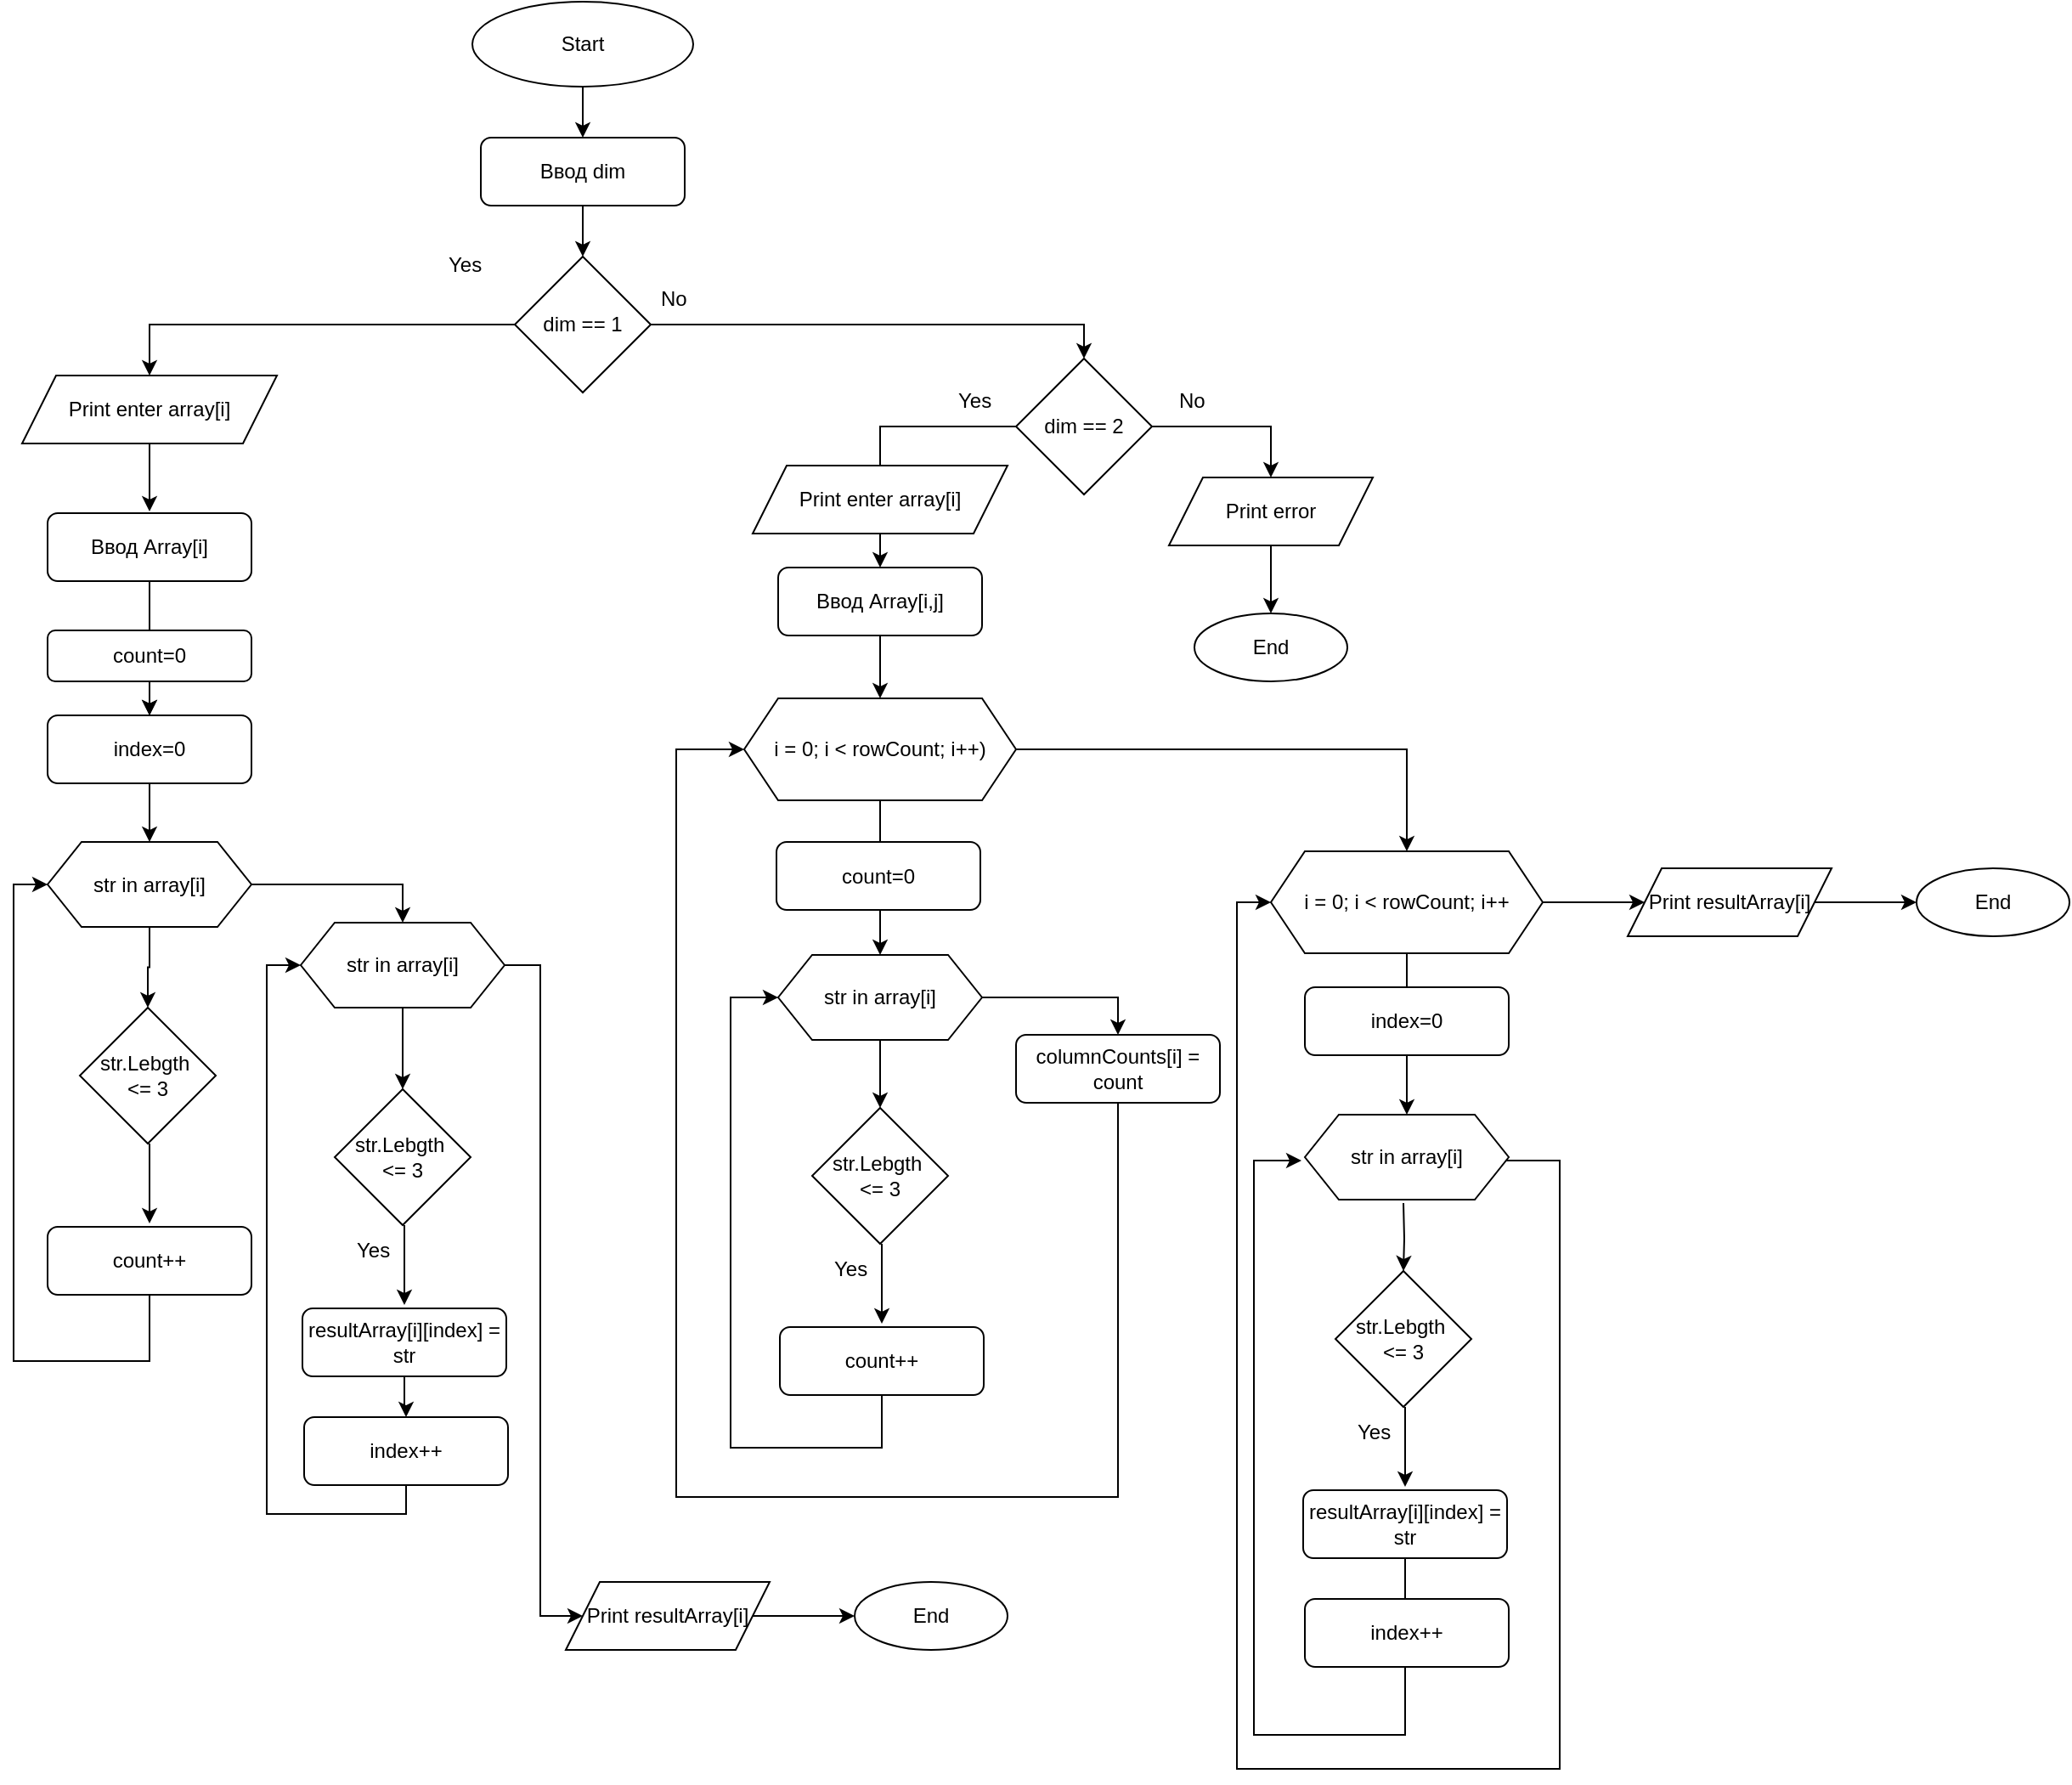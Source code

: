 <mxfile version="24.3.1" type="device">
  <diagram name="Страница — 1" id="HUKCngdIdoDs0HZhEfSQ">
    <mxGraphModel dx="2501" dy="820" grid="1" gridSize="10" guides="1" tooltips="1" connect="1" arrows="1" fold="1" page="1" pageScale="1" pageWidth="827" pageHeight="1169" math="0" shadow="0">
      <root>
        <mxCell id="0" />
        <mxCell id="1" parent="0" />
        <mxCell id="NRf6T1NoVGA92quWr3LB-4" value="" style="edgeStyle=orthogonalEdgeStyle;rounded=0;orthogonalLoop=1;jettySize=auto;html=1;" edge="1" parent="1" source="NRf6T1NoVGA92quWr3LB-1" target="NRf6T1NoVGA92quWr3LB-3">
          <mxGeometry relative="1" as="geometry" />
        </mxCell>
        <mxCell id="NRf6T1NoVGA92quWr3LB-1" value="Start" style="ellipse;whiteSpace=wrap;html=1;" vertex="1" parent="1">
          <mxGeometry x="270" y="50" width="130" height="50" as="geometry" />
        </mxCell>
        <mxCell id="NRf6T1NoVGA92quWr3LB-12" style="edgeStyle=orthogonalEdgeStyle;rounded=0;orthogonalLoop=1;jettySize=auto;html=1;exitX=0.5;exitY=1;exitDx=0;exitDy=0;entryX=0.5;entryY=0;entryDx=0;entryDy=0;" edge="1" parent="1" source="NRf6T1NoVGA92quWr3LB-3" target="NRf6T1NoVGA92quWr3LB-5">
          <mxGeometry relative="1" as="geometry" />
        </mxCell>
        <mxCell id="NRf6T1NoVGA92quWr3LB-3" value="Ввод dim" style="rounded=1;whiteSpace=wrap;html=1;" vertex="1" parent="1">
          <mxGeometry x="275" y="130" width="120" height="40" as="geometry" />
        </mxCell>
        <mxCell id="NRf6T1NoVGA92quWr3LB-9" style="edgeStyle=orthogonalEdgeStyle;rounded=0;orthogonalLoop=1;jettySize=auto;html=1;entryX=0.5;entryY=0;entryDx=0;entryDy=0;" edge="1" parent="1" source="NRf6T1NoVGA92quWr3LB-5" target="NRf6T1NoVGA92quWr3LB-7">
          <mxGeometry relative="1" as="geometry" />
        </mxCell>
        <mxCell id="NRf6T1NoVGA92quWr3LB-115" style="edgeStyle=orthogonalEdgeStyle;rounded=0;orthogonalLoop=1;jettySize=auto;html=1;entryX=0.5;entryY=0;entryDx=0;entryDy=0;" edge="1" parent="1" source="NRf6T1NoVGA92quWr3LB-5" target="NRf6T1NoVGA92quWr3LB-18">
          <mxGeometry relative="1" as="geometry" />
        </mxCell>
        <mxCell id="NRf6T1NoVGA92quWr3LB-5" value="dim == 1" style="rhombus;whiteSpace=wrap;html=1;" vertex="1" parent="1">
          <mxGeometry x="295" y="200" width="80" height="80" as="geometry" />
        </mxCell>
        <mxCell id="NRf6T1NoVGA92quWr3LB-100" value="" style="edgeStyle=orthogonalEdgeStyle;rounded=0;orthogonalLoop=1;jettySize=auto;html=1;" edge="1" parent="1" source="NRf6T1NoVGA92quWr3LB-6" target="NRf6T1NoVGA92quWr3LB-98">
          <mxGeometry relative="1" as="geometry" />
        </mxCell>
        <mxCell id="NRf6T1NoVGA92quWr3LB-6" value="Ввод Array[i]" style="rounded=1;whiteSpace=wrap;html=1;" vertex="1" parent="1">
          <mxGeometry x="20" y="351" width="120" height="40" as="geometry" />
        </mxCell>
        <mxCell id="NRf6T1NoVGA92quWr3LB-11" style="edgeStyle=orthogonalEdgeStyle;rounded=0;orthogonalLoop=1;jettySize=auto;html=1;entryX=0.5;entryY=0;entryDx=0;entryDy=0;" edge="1" parent="1" source="NRf6T1NoVGA92quWr3LB-7" target="NRf6T1NoVGA92quWr3LB-8">
          <mxGeometry relative="1" as="geometry" />
        </mxCell>
        <mxCell id="NRf6T1NoVGA92quWr3LB-15" style="edgeStyle=orthogonalEdgeStyle;rounded=0;orthogonalLoop=1;jettySize=auto;html=1;exitX=1;exitY=0.5;exitDx=0;exitDy=0;entryX=0.5;entryY=0;entryDx=0;entryDy=0;" edge="1" parent="1" source="NRf6T1NoVGA92quWr3LB-7" target="NRf6T1NoVGA92quWr3LB-14">
          <mxGeometry relative="1" as="geometry" />
        </mxCell>
        <mxCell id="NRf6T1NoVGA92quWr3LB-7" value="dim == 2" style="rhombus;whiteSpace=wrap;html=1;" vertex="1" parent="1">
          <mxGeometry x="590" y="260" width="80" height="80" as="geometry" />
        </mxCell>
        <mxCell id="NRf6T1NoVGA92quWr3LB-57" value="" style="edgeStyle=orthogonalEdgeStyle;rounded=0;orthogonalLoop=1;jettySize=auto;html=1;" edge="1" parent="1" source="NRf6T1NoVGA92quWr3LB-8">
          <mxGeometry relative="1" as="geometry">
            <mxPoint x="510" y="460" as="targetPoint" />
          </mxGeometry>
        </mxCell>
        <mxCell id="NRf6T1NoVGA92quWr3LB-8" value="Ввод Array[i,j]" style="rounded=1;whiteSpace=wrap;html=1;" vertex="1" parent="1">
          <mxGeometry x="450" y="383" width="120" height="40" as="geometry" />
        </mxCell>
        <mxCell id="NRf6T1NoVGA92quWr3LB-13" value="End" style="ellipse;whiteSpace=wrap;html=1;" vertex="1" parent="1">
          <mxGeometry x="695" y="410" width="90" height="40" as="geometry" />
        </mxCell>
        <mxCell id="NRf6T1NoVGA92quWr3LB-16" style="edgeStyle=orthogonalEdgeStyle;rounded=0;orthogonalLoop=1;jettySize=auto;html=1;exitX=0.5;exitY=1;exitDx=0;exitDy=0;" edge="1" parent="1" source="NRf6T1NoVGA92quWr3LB-14">
          <mxGeometry relative="1" as="geometry">
            <mxPoint x="740" y="370" as="targetPoint" />
          </mxGeometry>
        </mxCell>
        <mxCell id="NRf6T1NoVGA92quWr3LB-17" value="" style="edgeStyle=orthogonalEdgeStyle;rounded=0;orthogonalLoop=1;jettySize=auto;html=1;" edge="1" parent="1" source="NRf6T1NoVGA92quWr3LB-14" target="NRf6T1NoVGA92quWr3LB-13">
          <mxGeometry relative="1" as="geometry" />
        </mxCell>
        <mxCell id="NRf6T1NoVGA92quWr3LB-14" value="Print error" style="shape=parallelogram;perimeter=parallelogramPerimeter;whiteSpace=wrap;html=1;fixedSize=1;" vertex="1" parent="1">
          <mxGeometry x="680" y="330" width="120" height="40" as="geometry" />
        </mxCell>
        <mxCell id="NRf6T1NoVGA92quWr3LB-116" value="" style="edgeStyle=orthogonalEdgeStyle;rounded=0;orthogonalLoop=1;jettySize=auto;html=1;" edge="1" parent="1" source="NRf6T1NoVGA92quWr3LB-18">
          <mxGeometry relative="1" as="geometry">
            <mxPoint x="80" y="350" as="targetPoint" />
          </mxGeometry>
        </mxCell>
        <mxCell id="NRf6T1NoVGA92quWr3LB-18" value="Print enter array[i]" style="shape=parallelogram;perimeter=parallelogramPerimeter;whiteSpace=wrap;html=1;fixedSize=1;" vertex="1" parent="1">
          <mxGeometry x="5" y="270" width="150" height="40" as="geometry" />
        </mxCell>
        <mxCell id="NRf6T1NoVGA92quWr3LB-19" value="Print enter array[i]" style="shape=parallelogram;perimeter=parallelogramPerimeter;whiteSpace=wrap;html=1;fixedSize=1;" vertex="1" parent="1">
          <mxGeometry x="435" y="323" width="150" height="40" as="geometry" />
        </mxCell>
        <mxCell id="NRf6T1NoVGA92quWr3LB-22" value="Yes" style="text;strokeColor=none;fillColor=none;align=left;verticalAlign=middle;spacingLeft=4;spacingRight=4;overflow=hidden;points=[[0,0.5],[1,0.5]];portConstraint=eastwest;rotatable=0;whiteSpace=wrap;html=1;" vertex="1" parent="1">
          <mxGeometry x="250" y="190" width="80" height="30" as="geometry" />
        </mxCell>
        <mxCell id="NRf6T1NoVGA92quWr3LB-23" value="No" style="text;strokeColor=none;fillColor=none;align=left;verticalAlign=middle;spacingLeft=4;spacingRight=4;overflow=hidden;points=[[0,0.5],[1,0.5]];portConstraint=eastwest;rotatable=0;whiteSpace=wrap;html=1;" vertex="1" parent="1">
          <mxGeometry x="375" y="210" width="80" height="30" as="geometry" />
        </mxCell>
        <mxCell id="NRf6T1NoVGA92quWr3LB-24" value="No" style="text;strokeColor=none;fillColor=none;align=left;verticalAlign=middle;spacingLeft=4;spacingRight=4;overflow=hidden;points=[[0,0.5],[1,0.5]];portConstraint=eastwest;rotatable=0;whiteSpace=wrap;html=1;" vertex="1" parent="1">
          <mxGeometry x="680" y="270" width="80" height="30" as="geometry" />
        </mxCell>
        <mxCell id="NRf6T1NoVGA92quWr3LB-25" value="Yes" style="text;strokeColor=none;fillColor=none;align=left;verticalAlign=middle;spacingLeft=4;spacingRight=4;overflow=hidden;points=[[0,0.5],[1,0.5]];portConstraint=eastwest;rotatable=0;whiteSpace=wrap;html=1;" vertex="1" parent="1">
          <mxGeometry x="550" y="270" width="80" height="30" as="geometry" />
        </mxCell>
        <mxCell id="NRf6T1NoVGA92quWr3LB-46" value="" style="edgeStyle=orthogonalEdgeStyle;rounded=0;orthogonalLoop=1;jettySize=auto;html=1;" edge="1" parent="1">
          <mxGeometry relative="1" as="geometry">
            <mxPoint x="511" y="781" as="sourcePoint" />
            <mxPoint x="511" y="828" as="targetPoint" />
          </mxGeometry>
        </mxCell>
        <mxCell id="NRf6T1NoVGA92quWr3LB-48" value="str.Lebgth&amp;nbsp;&lt;div&gt;&amp;lt;= 3&lt;/div&gt;" style="rhombus;whiteSpace=wrap;html=1;" vertex="1" parent="1">
          <mxGeometry x="470" y="701" width="80" height="80" as="geometry" />
        </mxCell>
        <mxCell id="NRf6T1NoVGA92quWr3LB-51" style="edgeStyle=orthogonalEdgeStyle;rounded=0;orthogonalLoop=1;jettySize=auto;html=1;entryX=0;entryY=0.5;entryDx=0;entryDy=0;" edge="1" parent="1" source="NRf6T1NoVGA92quWr3LB-52" target="NRf6T1NoVGA92quWr3LB-68">
          <mxGeometry relative="1" as="geometry">
            <Array as="points">
              <mxPoint x="511" y="901" />
              <mxPoint x="422" y="901" />
              <mxPoint x="422" y="636" />
            </Array>
            <mxPoint x="471" y="741" as="targetPoint" />
          </mxGeometry>
        </mxCell>
        <mxCell id="NRf6T1NoVGA92quWr3LB-52" value="count++" style="rounded=1;whiteSpace=wrap;html=1;" vertex="1" parent="1">
          <mxGeometry x="451" y="830" width="120" height="40" as="geometry" />
        </mxCell>
        <mxCell id="NRf6T1NoVGA92quWr3LB-53" value="Yes" style="text;strokeColor=none;fillColor=none;align=left;verticalAlign=middle;spacingLeft=4;spacingRight=4;overflow=hidden;points=[[0,0.5],[1,0.5]];portConstraint=eastwest;rotatable=0;whiteSpace=wrap;html=1;" vertex="1" parent="1">
          <mxGeometry x="477" y="781" width="80" height="30" as="geometry" />
        </mxCell>
        <mxCell id="NRf6T1NoVGA92quWr3LB-70" value="" style="edgeStyle=orthogonalEdgeStyle;rounded=0;orthogonalLoop=1;jettySize=auto;html=1;" edge="1" parent="1" source="NRf6T1NoVGA92quWr3LB-63" target="NRf6T1NoVGA92quWr3LB-68">
          <mxGeometry relative="1" as="geometry" />
        </mxCell>
        <mxCell id="NRf6T1NoVGA92quWr3LB-75" style="edgeStyle=orthogonalEdgeStyle;rounded=0;orthogonalLoop=1;jettySize=auto;html=1;entryX=0.5;entryY=0;entryDx=0;entryDy=0;" edge="1" parent="1" source="NRf6T1NoVGA92quWr3LB-63" target="NRf6T1NoVGA92quWr3LB-74">
          <mxGeometry relative="1" as="geometry" />
        </mxCell>
        <mxCell id="NRf6T1NoVGA92quWr3LB-63" value="i = 0; i &amp;lt; rowCount; i++)" style="shape=hexagon;perimeter=hexagonPerimeter2;whiteSpace=wrap;html=1;fixedSize=1;" vertex="1" parent="1">
          <mxGeometry x="430" y="460" width="160" height="60" as="geometry" />
        </mxCell>
        <mxCell id="NRf6T1NoVGA92quWr3LB-69" value="" style="edgeStyle=orthogonalEdgeStyle;rounded=0;orthogonalLoop=1;jettySize=auto;html=1;" edge="1" parent="1" source="NRf6T1NoVGA92quWr3LB-68" target="NRf6T1NoVGA92quWr3LB-48">
          <mxGeometry relative="1" as="geometry" />
        </mxCell>
        <mxCell id="NRf6T1NoVGA92quWr3LB-68" value="str in array[i]" style="shape=hexagon;perimeter=hexagonPerimeter2;whiteSpace=wrap;html=1;fixedSize=1;" vertex="1" parent="1">
          <mxGeometry x="450" y="611" width="120" height="50" as="geometry" />
        </mxCell>
        <mxCell id="NRf6T1NoVGA92quWr3LB-73" style="edgeStyle=orthogonalEdgeStyle;rounded=0;orthogonalLoop=1;jettySize=auto;html=1;entryX=0;entryY=0.5;entryDx=0;entryDy=0;" edge="1" parent="1" source="NRf6T1NoVGA92quWr3LB-71" target="NRf6T1NoVGA92quWr3LB-63">
          <mxGeometry relative="1" as="geometry">
            <Array as="points">
              <mxPoint x="650" y="930" />
              <mxPoint x="390" y="930" />
              <mxPoint x="390" y="490" />
            </Array>
          </mxGeometry>
        </mxCell>
        <mxCell id="NRf6T1NoVGA92quWr3LB-71" value="columnCounts[i] = count" style="rounded=1;whiteSpace=wrap;html=1;" vertex="1" parent="1">
          <mxGeometry x="590" y="658" width="120" height="40" as="geometry" />
        </mxCell>
        <mxCell id="NRf6T1NoVGA92quWr3LB-72" style="edgeStyle=orthogonalEdgeStyle;rounded=0;orthogonalLoop=1;jettySize=auto;html=1;entryX=0.5;entryY=0;entryDx=0;entryDy=0;" edge="1" parent="1" source="NRf6T1NoVGA92quWr3LB-68" target="NRf6T1NoVGA92quWr3LB-71">
          <mxGeometry relative="1" as="geometry">
            <mxPoint x="650" y="701" as="targetPoint" />
          </mxGeometry>
        </mxCell>
        <mxCell id="NRf6T1NoVGA92quWr3LB-77" value="" style="edgeStyle=orthogonalEdgeStyle;rounded=0;orthogonalLoop=1;jettySize=auto;html=1;" edge="1" parent="1" source="NRf6T1NoVGA92quWr3LB-74" target="NRf6T1NoVGA92quWr3LB-76">
          <mxGeometry relative="1" as="geometry" />
        </mxCell>
        <mxCell id="NRf6T1NoVGA92quWr3LB-92" value="" style="edgeStyle=orthogonalEdgeStyle;rounded=0;orthogonalLoop=1;jettySize=auto;html=1;" edge="1" parent="1" source="NRf6T1NoVGA92quWr3LB-74" target="NRf6T1NoVGA92quWr3LB-91">
          <mxGeometry relative="1" as="geometry" />
        </mxCell>
        <mxCell id="NRf6T1NoVGA92quWr3LB-74" value="i = 0; i &amp;lt; rowCount; i++" style="shape=hexagon;perimeter=hexagonPerimeter2;whiteSpace=wrap;html=1;fixedSize=1;" vertex="1" parent="1">
          <mxGeometry x="740" y="550" width="160" height="60" as="geometry" />
        </mxCell>
        <mxCell id="NRf6T1NoVGA92quWr3LB-76" value="str in array[i]" style="shape=hexagon;perimeter=hexagonPerimeter2;whiteSpace=wrap;html=1;fixedSize=1;" vertex="1" parent="1">
          <mxGeometry x="760" y="705" width="120" height="50" as="geometry" />
        </mxCell>
        <mxCell id="NRf6T1NoVGA92quWr3LB-78" value="count=0" style="rounded=1;whiteSpace=wrap;html=1;" vertex="1" parent="1">
          <mxGeometry x="449" y="544.5" width="120" height="40" as="geometry" />
        </mxCell>
        <mxCell id="NRf6T1NoVGA92quWr3LB-79" value="index=0" style="rounded=1;whiteSpace=wrap;html=1;" vertex="1" parent="1">
          <mxGeometry x="760" y="630" width="120" height="40" as="geometry" />
        </mxCell>
        <mxCell id="NRf6T1NoVGA92quWr3LB-81" value="" style="edgeStyle=orthogonalEdgeStyle;rounded=0;orthogonalLoop=1;jettySize=auto;html=1;" edge="1" parent="1">
          <mxGeometry relative="1" as="geometry">
            <mxPoint x="819" y="877" as="sourcePoint" />
            <mxPoint x="819" y="924" as="targetPoint" />
          </mxGeometry>
        </mxCell>
        <mxCell id="NRf6T1NoVGA92quWr3LB-82" value="str.Lebgth&amp;nbsp;&lt;div&gt;&amp;lt;= 3&lt;/div&gt;" style="rhombus;whiteSpace=wrap;html=1;" vertex="1" parent="1">
          <mxGeometry x="778" y="797" width="80" height="80" as="geometry" />
        </mxCell>
        <mxCell id="NRf6T1NoVGA92quWr3LB-83" style="edgeStyle=orthogonalEdgeStyle;rounded=0;orthogonalLoop=1;jettySize=auto;html=1;entryX=0;entryY=0.5;entryDx=0;entryDy=0;" edge="1" parent="1" source="NRf6T1NoVGA92quWr3LB-84">
          <mxGeometry relative="1" as="geometry">
            <Array as="points">
              <mxPoint x="819" y="1070" />
              <mxPoint x="730" y="1070" />
              <mxPoint x="730" y="732" />
            </Array>
            <mxPoint x="758" y="732" as="targetPoint" />
          </mxGeometry>
        </mxCell>
        <mxCell id="NRf6T1NoVGA92quWr3LB-84" value="resultArray[i][index] = str" style="rounded=1;whiteSpace=wrap;html=1;" vertex="1" parent="1">
          <mxGeometry x="759" y="926" width="120" height="40" as="geometry" />
        </mxCell>
        <mxCell id="NRf6T1NoVGA92quWr3LB-85" value="Yes" style="text;strokeColor=none;fillColor=none;align=left;verticalAlign=middle;spacingLeft=4;spacingRight=4;overflow=hidden;points=[[0,0.5],[1,0.5]];portConstraint=eastwest;rotatable=0;whiteSpace=wrap;html=1;" vertex="1" parent="1">
          <mxGeometry x="785" y="877" width="80" height="30" as="geometry" />
        </mxCell>
        <mxCell id="NRf6T1NoVGA92quWr3LB-86" value="" style="edgeStyle=orthogonalEdgeStyle;rounded=0;orthogonalLoop=1;jettySize=auto;html=1;" edge="1" parent="1" target="NRf6T1NoVGA92quWr3LB-82">
          <mxGeometry relative="1" as="geometry">
            <mxPoint x="818" y="757" as="sourcePoint" />
          </mxGeometry>
        </mxCell>
        <mxCell id="NRf6T1NoVGA92quWr3LB-89" style="edgeStyle=orthogonalEdgeStyle;rounded=0;orthogonalLoop=1;jettySize=auto;html=1;entryX=0;entryY=0.5;entryDx=0;entryDy=0;" edge="1" parent="1" target="NRf6T1NoVGA92quWr3LB-74">
          <mxGeometry relative="1" as="geometry">
            <mxPoint x="930" y="1101" as="targetPoint" />
            <mxPoint x="878" y="732" as="sourcePoint" />
            <Array as="points">
              <mxPoint x="910" y="732" />
              <mxPoint x="910" y="1090" />
              <mxPoint x="720" y="1090" />
              <mxPoint x="720" y="580" />
            </Array>
          </mxGeometry>
        </mxCell>
        <mxCell id="NRf6T1NoVGA92quWr3LB-90" value="index++" style="rounded=1;whiteSpace=wrap;html=1;" vertex="1" parent="1">
          <mxGeometry x="760" y="990" width="120" height="40" as="geometry" />
        </mxCell>
        <mxCell id="NRf6T1NoVGA92quWr3LB-94" value="" style="edgeStyle=orthogonalEdgeStyle;rounded=0;orthogonalLoop=1;jettySize=auto;html=1;" edge="1" parent="1" source="NRf6T1NoVGA92quWr3LB-91" target="NRf6T1NoVGA92quWr3LB-93">
          <mxGeometry relative="1" as="geometry" />
        </mxCell>
        <mxCell id="NRf6T1NoVGA92quWr3LB-91" value="Print resultArray[i]" style="shape=parallelogram;perimeter=parallelogramPerimeter;whiteSpace=wrap;html=1;fixedSize=1;" vertex="1" parent="1">
          <mxGeometry x="950" y="560" width="120" height="40" as="geometry" />
        </mxCell>
        <mxCell id="NRf6T1NoVGA92quWr3LB-93" value="End" style="ellipse;whiteSpace=wrap;html=1;" vertex="1" parent="1">
          <mxGeometry x="1120" y="560" width="90" height="40" as="geometry" />
        </mxCell>
        <mxCell id="NRf6T1NoVGA92quWr3LB-110" value="" style="edgeStyle=orthogonalEdgeStyle;rounded=0;orthogonalLoop=1;jettySize=auto;html=1;" edge="1" parent="1" source="NRf6T1NoVGA92quWr3LB-96" target="NRf6T1NoVGA92quWr3LB-104">
          <mxGeometry relative="1" as="geometry" />
        </mxCell>
        <mxCell id="NRf6T1NoVGA92quWr3LB-117" style="edgeStyle=orthogonalEdgeStyle;rounded=0;orthogonalLoop=1;jettySize=auto;html=1;entryX=0.5;entryY=0;entryDx=0;entryDy=0;" edge="1" parent="1" source="NRf6T1NoVGA92quWr3LB-96" target="NRf6T1NoVGA92quWr3LB-112">
          <mxGeometry relative="1" as="geometry" />
        </mxCell>
        <mxCell id="NRf6T1NoVGA92quWr3LB-96" value="str in array[i]" style="shape=hexagon;perimeter=hexagonPerimeter2;whiteSpace=wrap;html=1;fixedSize=1;" vertex="1" parent="1">
          <mxGeometry x="20" y="544.5" width="120" height="50" as="geometry" />
        </mxCell>
        <mxCell id="NRf6T1NoVGA92quWr3LB-101" value="" style="edgeStyle=orthogonalEdgeStyle;rounded=0;orthogonalLoop=1;jettySize=auto;html=1;" edge="1" parent="1" source="NRf6T1NoVGA92quWr3LB-97" target="NRf6T1NoVGA92quWr3LB-98">
          <mxGeometry relative="1" as="geometry" />
        </mxCell>
        <mxCell id="NRf6T1NoVGA92quWr3LB-97" value="count=0" style="rounded=1;whiteSpace=wrap;html=1;" vertex="1" parent="1">
          <mxGeometry x="20" y="420" width="120" height="30" as="geometry" />
        </mxCell>
        <mxCell id="NRf6T1NoVGA92quWr3LB-102" value="" style="edgeStyle=orthogonalEdgeStyle;rounded=0;orthogonalLoop=1;jettySize=auto;html=1;" edge="1" parent="1" source="NRf6T1NoVGA92quWr3LB-98" target="NRf6T1NoVGA92quWr3LB-96">
          <mxGeometry relative="1" as="geometry" />
        </mxCell>
        <mxCell id="NRf6T1NoVGA92quWr3LB-98" value="index=0" style="rounded=1;whiteSpace=wrap;html=1;" vertex="1" parent="1">
          <mxGeometry x="20" y="470" width="120" height="40" as="geometry" />
        </mxCell>
        <mxCell id="NRf6T1NoVGA92quWr3LB-103" value="" style="edgeStyle=orthogonalEdgeStyle;rounded=0;orthogonalLoop=1;jettySize=auto;html=1;" edge="1" parent="1">
          <mxGeometry relative="1" as="geometry">
            <mxPoint x="80" y="722" as="sourcePoint" />
            <mxPoint x="80" y="769" as="targetPoint" />
          </mxGeometry>
        </mxCell>
        <mxCell id="NRf6T1NoVGA92quWr3LB-104" value="str.Lebgth&amp;nbsp;&lt;div&gt;&amp;lt;= 3&lt;/div&gt;" style="rhombus;whiteSpace=wrap;html=1;" vertex="1" parent="1">
          <mxGeometry x="39" y="642" width="80" height="80" as="geometry" />
        </mxCell>
        <mxCell id="NRf6T1NoVGA92quWr3LB-111" style="edgeStyle=orthogonalEdgeStyle;rounded=0;orthogonalLoop=1;jettySize=auto;html=1;entryX=0;entryY=0.5;entryDx=0;entryDy=0;" edge="1" parent="1" source="NRf6T1NoVGA92quWr3LB-105" target="NRf6T1NoVGA92quWr3LB-96">
          <mxGeometry relative="1" as="geometry">
            <Array as="points">
              <mxPoint x="80" y="850" />
              <mxPoint y="850" />
              <mxPoint y="570" />
            </Array>
          </mxGeometry>
        </mxCell>
        <mxCell id="NRf6T1NoVGA92quWr3LB-105" value="count++" style="rounded=1;whiteSpace=wrap;html=1;" vertex="1" parent="1">
          <mxGeometry x="20" y="771" width="120" height="40" as="geometry" />
        </mxCell>
        <mxCell id="NRf6T1NoVGA92quWr3LB-123" value="" style="edgeStyle=orthogonalEdgeStyle;rounded=0;orthogonalLoop=1;jettySize=auto;html=1;" edge="1" parent="1" source="NRf6T1NoVGA92quWr3LB-112" target="NRf6T1NoVGA92quWr3LB-119">
          <mxGeometry relative="1" as="geometry" />
        </mxCell>
        <mxCell id="NRf6T1NoVGA92quWr3LB-129" style="edgeStyle=orthogonalEdgeStyle;rounded=0;orthogonalLoop=1;jettySize=auto;html=1;entryX=0;entryY=0.5;entryDx=0;entryDy=0;" edge="1" parent="1" source="NRf6T1NoVGA92quWr3LB-112" target="NRf6T1NoVGA92quWr3LB-127">
          <mxGeometry relative="1" as="geometry">
            <Array as="points">
              <mxPoint x="310" y="617" />
              <mxPoint x="310" y="1000" />
            </Array>
          </mxGeometry>
        </mxCell>
        <mxCell id="NRf6T1NoVGA92quWr3LB-112" value="str in array[i]" style="shape=hexagon;perimeter=hexagonPerimeter2;whiteSpace=wrap;html=1;fixedSize=1;" vertex="1" parent="1">
          <mxGeometry x="169" y="592" width="120" height="50" as="geometry" />
        </mxCell>
        <mxCell id="NRf6T1NoVGA92quWr3LB-118" value="" style="edgeStyle=orthogonalEdgeStyle;rounded=0;orthogonalLoop=1;jettySize=auto;html=1;" edge="1" parent="1">
          <mxGeometry relative="1" as="geometry">
            <mxPoint x="230" y="770" as="sourcePoint" />
            <mxPoint x="230" y="817" as="targetPoint" />
          </mxGeometry>
        </mxCell>
        <mxCell id="NRf6T1NoVGA92quWr3LB-119" value="str.Lebgth&amp;nbsp;&lt;div&gt;&amp;lt;= 3&lt;/div&gt;" style="rhombus;whiteSpace=wrap;html=1;" vertex="1" parent="1">
          <mxGeometry x="189" y="690" width="80" height="80" as="geometry" />
        </mxCell>
        <mxCell id="NRf6T1NoVGA92quWr3LB-124" value="" style="edgeStyle=orthogonalEdgeStyle;rounded=0;orthogonalLoop=1;jettySize=auto;html=1;" edge="1" parent="1" source="NRf6T1NoVGA92quWr3LB-120" target="NRf6T1NoVGA92quWr3LB-122">
          <mxGeometry relative="1" as="geometry" />
        </mxCell>
        <mxCell id="NRf6T1NoVGA92quWr3LB-120" value="resultArray[i][index] = str" style="rounded=1;whiteSpace=wrap;html=1;" vertex="1" parent="1">
          <mxGeometry x="170" y="819" width="120" height="40" as="geometry" />
        </mxCell>
        <mxCell id="NRf6T1NoVGA92quWr3LB-121" value="Yes" style="text;strokeColor=none;fillColor=none;align=left;verticalAlign=middle;spacingLeft=4;spacingRight=4;overflow=hidden;points=[[0,0.5],[1,0.5]];portConstraint=eastwest;rotatable=0;whiteSpace=wrap;html=1;" vertex="1" parent="1">
          <mxGeometry x="196" y="770" width="80" height="30" as="geometry" />
        </mxCell>
        <mxCell id="NRf6T1NoVGA92quWr3LB-125" style="edgeStyle=orthogonalEdgeStyle;rounded=0;orthogonalLoop=1;jettySize=auto;html=1;entryX=0;entryY=0.5;entryDx=0;entryDy=0;" edge="1" parent="1" source="NRf6T1NoVGA92quWr3LB-122" target="NRf6T1NoVGA92quWr3LB-112">
          <mxGeometry relative="1" as="geometry">
            <Array as="points">
              <mxPoint x="231" y="940" />
              <mxPoint x="149" y="940" />
              <mxPoint x="149" y="617" />
            </Array>
          </mxGeometry>
        </mxCell>
        <mxCell id="NRf6T1NoVGA92quWr3LB-122" value="index++" style="rounded=1;whiteSpace=wrap;html=1;" vertex="1" parent="1">
          <mxGeometry x="171" y="883" width="120" height="40" as="geometry" />
        </mxCell>
        <mxCell id="NRf6T1NoVGA92quWr3LB-126" value="" style="edgeStyle=orthogonalEdgeStyle;rounded=0;orthogonalLoop=1;jettySize=auto;html=1;" edge="1" parent="1" source="NRf6T1NoVGA92quWr3LB-127" target="NRf6T1NoVGA92quWr3LB-128">
          <mxGeometry relative="1" as="geometry" />
        </mxCell>
        <mxCell id="NRf6T1NoVGA92quWr3LB-127" value="Print resultArray[i]" style="shape=parallelogram;perimeter=parallelogramPerimeter;whiteSpace=wrap;html=1;fixedSize=1;" vertex="1" parent="1">
          <mxGeometry x="325" y="980" width="120" height="40" as="geometry" />
        </mxCell>
        <mxCell id="NRf6T1NoVGA92quWr3LB-128" value="End" style="ellipse;whiteSpace=wrap;html=1;" vertex="1" parent="1">
          <mxGeometry x="495" y="980" width="90" height="40" as="geometry" />
        </mxCell>
      </root>
    </mxGraphModel>
  </diagram>
</mxfile>
